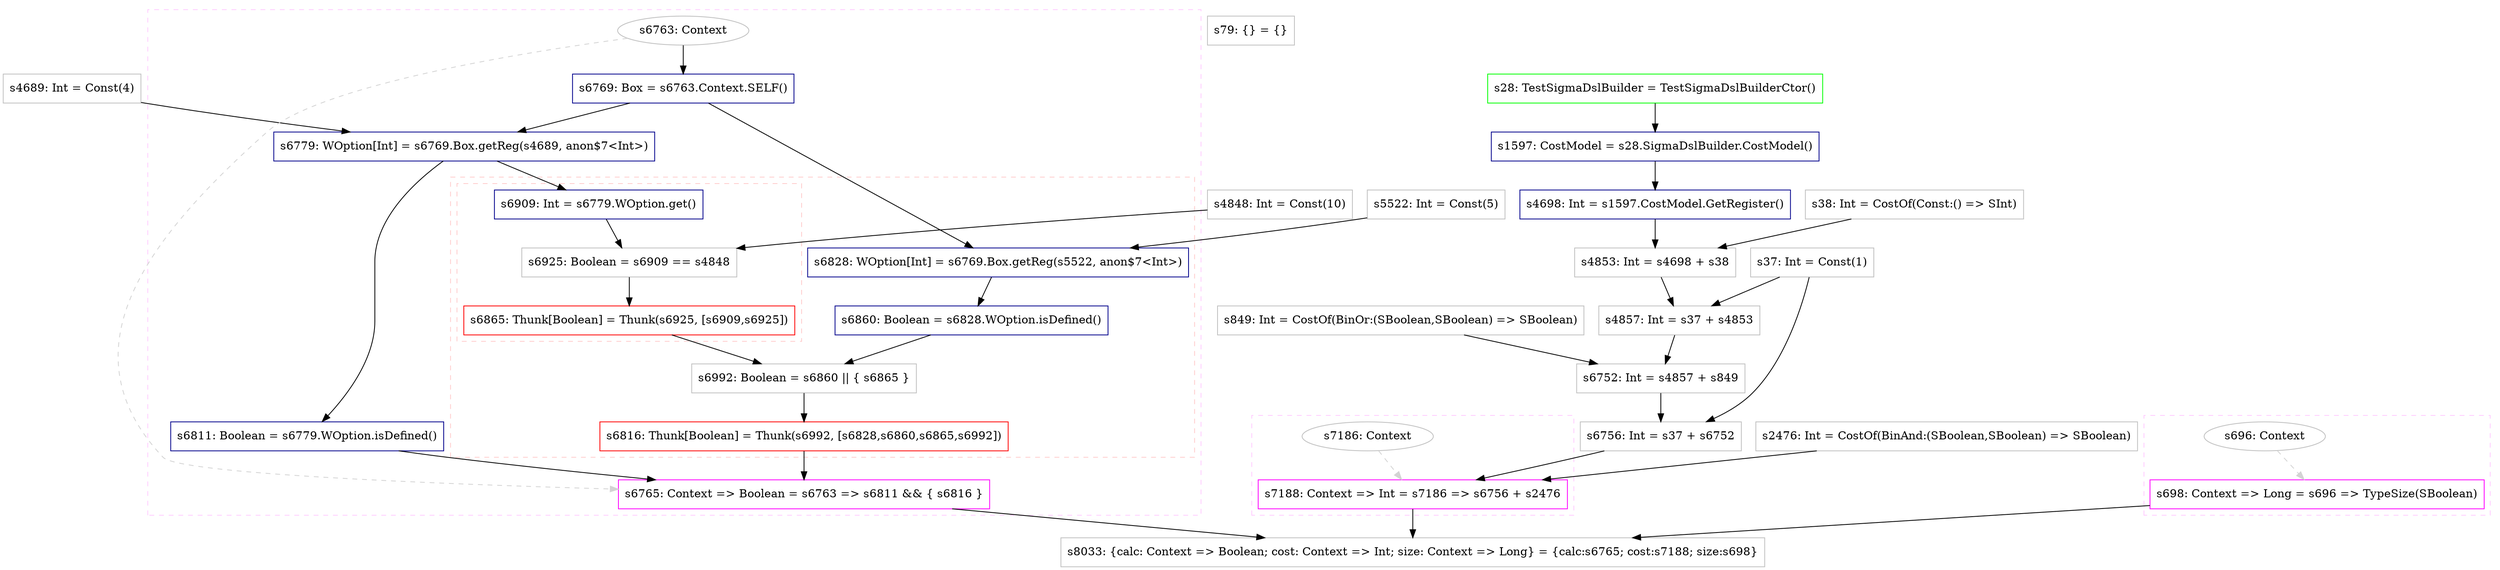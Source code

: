 digraph "lazy3" {
concentrate=true
node [style=filled, fillcolor=orangered]

"s4689" [
label="s4689: Int = Const(4)"
shape=box, color=gray, tooltip="s4689:Int", style=filled, fillcolor=white
]
"s5522" [
label="s5522: Int = Const(5)"
shape=box, color=gray, tooltip="s5522:Int", style=filled, fillcolor=white
]
"s4848" [
label="s4848: Int = Const(10)"
shape=box, color=gray, tooltip="s4848:Int", style=filled, fillcolor=white
]
subgraph cluster_s6765 {
style=dashed; color="#FFCCFF"
"s6763" [
label="s6763: Context"
shape=oval, color=gray, tooltip="s6763:Context", style=filled, fillcolor=white
]
"s6765" [
label="s6765: Context => Boolean = s6763 => s6811 && { s6816 }"
shape=box, color=magenta, tooltip="s6765:Context => Boolean", style=filled, fillcolor=white
]
{rank=source; s6763}
"s6769" [
label="s6769: Box = s6763.Context.SELF()"
shape=box, color=darkblue, tooltip="s6769:Box", style=filled, fillcolor=white
]
"s6779" [
label="s6779: WOption[Int] = s6769.Box.getReg(s4689, anon$7<Int>)"
shape=box, color=darkblue, tooltip="s6779:WOption[Int]", style=filled, fillcolor=white
]
"s6811" [
label="s6811: Boolean = s6779.WOption.isDefined()"
shape=box, color=darkblue, tooltip="s6811:Boolean", style=filled, fillcolor=white
]
subgraph cluster_s6816 {
style=dashed; color="#FFCCCC"
"s6816" [
label="s6816: Thunk[Boolean] = Thunk(s6992, [s6828,s6860,s6865,s6992])"
shape=box, color=red, tooltip="s6816:Thunk[Boolean]", style=filled, fillcolor=white
]
"s6828" [
label="s6828: WOption[Int] = s6769.Box.getReg(s5522, anon$7<Int>)"
shape=box, color=darkblue, tooltip="s6828:WOption[Int]", style=filled, fillcolor=white
]
"s6860" [
label="s6860: Boolean = s6828.WOption.isDefined()"
shape=box, color=darkblue, tooltip="s6860:Boolean", style=filled, fillcolor=white
]
subgraph cluster_s6865 {
style=dashed; color="#FFCCCC"
"s6865" [
label="s6865: Thunk[Boolean] = Thunk(s6925, [s6909,s6925])"
shape=box, color=red, tooltip="s6865:Thunk[Boolean]", style=filled, fillcolor=white
]
"s6909" [
label="s6909: Int = s6779.WOption.get()"
shape=box, color=darkblue, tooltip="s6909:Int", style=filled, fillcolor=white
]
"s6925" [
label="s6925: Boolean = s6909 == s4848"
shape=box, color=gray, tooltip="s6925:Boolean", style=filled, fillcolor=white
]
{rank=sink; s6865}
}
"s6992" [
label="s6992: Boolean = s6860 || { s6865 }"
shape=box, color=gray, tooltip="s6992:Boolean", style=filled, fillcolor=white
]
{rank=sink; s6816}
}
{rank=sink; s6765}
}
"s37" [
label="s37: Int = Const(1)"
shape=box, color=gray, tooltip="s37:Int", style=filled, fillcolor=white
]
"s28" [
label="s28: TestSigmaDslBuilder = TestSigmaDslBuilderCtor()"
shape=box, color=green, tooltip="s28:TestSigmaDslBuilder", style=filled, fillcolor=white
]
"s1597" [
label="s1597: CostModel = s28.SigmaDslBuilder.CostModel()"
shape=box, color=darkblue, tooltip="s1597:CostModel", style=filled, fillcolor=white
]
"s4698" [
label="s4698: Int = s1597.CostModel.GetRegister()"
shape=box, color=darkblue, tooltip="s4698:Int", style=filled, fillcolor=white
]
"s38" [
label="s38: Int = CostOf(Const:() => SInt)"
shape=box, color=gray, tooltip="s38:Int", style=filled, fillcolor=white
]
"s4853" [
label="s4853: Int = s4698 + s38"
shape=box, color=gray, tooltip="s4853:Int", style=filled, fillcolor=white
]
"s4857" [
label="s4857: Int = s37 + s4853"
shape=box, color=gray, tooltip="s4857:Int", style=filled, fillcolor=white
]
"s849" [
label="s849: Int = CostOf(BinOr:(SBoolean,SBoolean) => SBoolean)"
shape=box, color=gray, tooltip="s849:Int", style=filled, fillcolor=white
]
"s6752" [
label="s6752: Int = s4857 + s849"
shape=box, color=gray, tooltip="s6752:Int", style=filled, fillcolor=white
]
"s6756" [
label="s6756: Int = s37 + s6752"
shape=box, color=gray, tooltip="s6756:Int", style=filled, fillcolor=white
]
"s2476" [
label="s2476: Int = CostOf(BinAnd:(SBoolean,SBoolean) => SBoolean)"
shape=box, color=gray, tooltip="s2476:Int", style=filled, fillcolor=white
]
subgraph cluster_s7188 {
style=dashed; color="#FFCCFF"
"s7186" [
label="s7186: Context"
shape=oval, color=gray, tooltip="s7186:Context", style=filled, fillcolor=white
]
"s7188" [
label="s7188: Context => Int = s7186 => s6756 + s2476"
shape=box, color=magenta, tooltip="s7188:Context => Int", style=filled, fillcolor=white
]
{rank=source; s7186}
{rank=sink; s7188}
}
subgraph cluster_s698 {
style=dashed; color="#FFCCFF"
"s696" [
label="s696: Context"
shape=oval, color=gray, tooltip="s696:Context", style=filled, fillcolor=white
]
"s698" [
label="s698: Context => Long = s696 => TypeSize(SBoolean)"
shape=box, color=magenta, tooltip="s698:Context => Long", style=filled, fillcolor=white
]
{rank=source; s696}
{rank=sink; s698}
}
"s8033" [
label="s8033: {calc: Context => Boolean; cost: Context => Int; size: Context => Long} = {calc:s6765; cost:s7188; size:s698}"
shape=box, color=gray, tooltip="s8033:{calc: Context => Boolean; cost: Context => Int; size: Context => Long}", style=filled, fillcolor=white
]
"s79" [
label="s79: {} = {}"
shape=box, color=gray, tooltip="s79:{}", style=filled, fillcolor=white
]
"s696" -> "s698" [style=dashed, color=lightgray, weight=0]
"s7186" -> "s7188" [style=dashed, color=lightgray, weight=0]
"s6756" -> "s7188" [style=solid]
"s2476" -> "s7188" [style=solid]
"s6779" -> "s6909" [style=solid]
"s6769" -> "s6828" [style=solid]
"s5522" -> "s6828" [style=solid]
"s37" -> "s4857" [style=solid]
"s4853" -> "s4857" [style=solid]
"s6765" -> "s8033" [style=solid]
"s7188" -> "s8033" [style=solid]
"s698" -> "s8033" [style=solid]
"s6828" -> "s6860" [style=solid]
"s4698" -> "s4853" [style=solid]
"s38" -> "s4853" [style=solid]
"s6925" -> "s6865" [style=solid]
"s4857" -> "s6752" [style=solid]
"s849" -> "s6752" [style=solid]
"s37" -> "s6756" [style=solid]
"s6752" -> "s6756" [style=solid]
"s6769" -> "s6779" [style=solid]
"s4689" -> "s6779" [style=solid]
"s6763" -> "s6769" [style=solid]
"s6779" -> "s6811" [style=solid]
"s6992" -> "s6816" [style=solid]
"s6860" -> "s6992" [style=solid]
"s6865" -> "s6992" [style=solid]
"s1597" -> "s4698" [style=solid]
"s6909" -> "s6925" [style=solid]
"s4848" -> "s6925" [style=solid]
"s6763" -> "s6765" [style=dashed, color=lightgray, weight=0]
"s6811" -> "s6765" [style=solid]
"s6816" -> "s6765" [style=solid]
"s28" -> "s1597" [style=solid]
}
